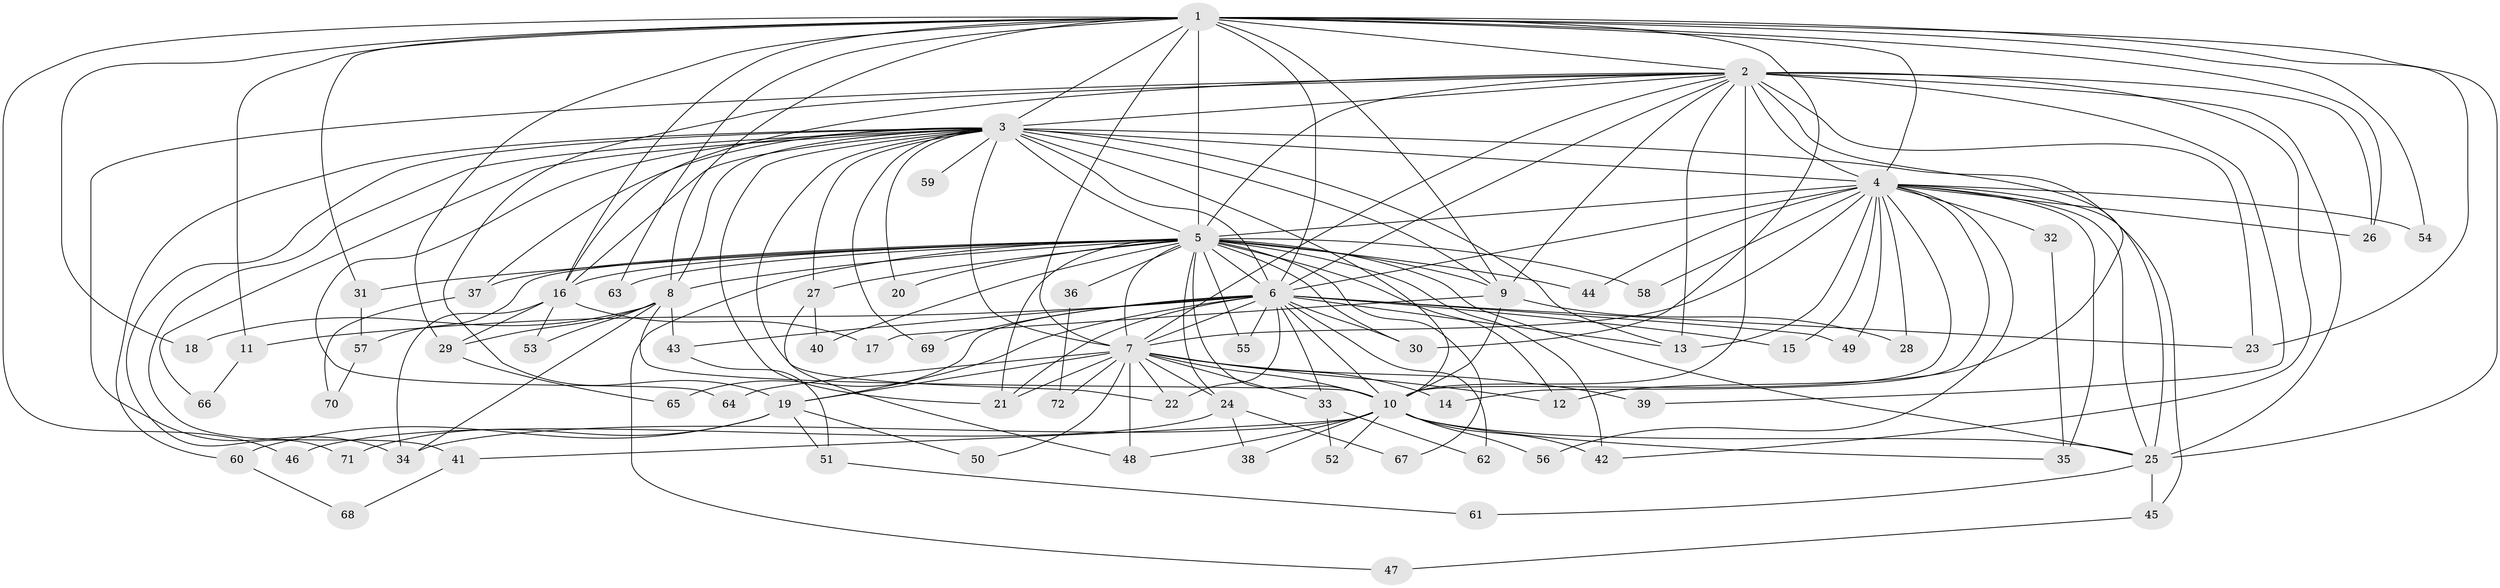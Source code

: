 // original degree distribution, {24: 0.006944444444444444, 16: 0.006944444444444444, 32: 0.006944444444444444, 27: 0.013888888888888888, 28: 0.006944444444444444, 17: 0.006944444444444444, 25: 0.006944444444444444, 23: 0.006944444444444444, 44: 0.006944444444444444, 10: 0.006944444444444444, 3: 0.2916666666666667, 4: 0.06944444444444445, 2: 0.5208333333333334, 8: 0.006944444444444444, 7: 0.013888888888888888, 5: 0.020833333333333332}
// Generated by graph-tools (version 1.1) at 2025/34/03/09/25 02:34:39]
// undirected, 72 vertices, 179 edges
graph export_dot {
graph [start="1"]
  node [color=gray90,style=filled];
  1;
  2;
  3;
  4;
  5;
  6;
  7;
  8;
  9;
  10;
  11;
  12;
  13;
  14;
  15;
  16;
  17;
  18;
  19;
  20;
  21;
  22;
  23;
  24;
  25;
  26;
  27;
  28;
  29;
  30;
  31;
  32;
  33;
  34;
  35;
  36;
  37;
  38;
  39;
  40;
  41;
  42;
  43;
  44;
  45;
  46;
  47;
  48;
  49;
  50;
  51;
  52;
  53;
  54;
  55;
  56;
  57;
  58;
  59;
  60;
  61;
  62;
  63;
  64;
  65;
  66;
  67;
  68;
  69;
  70;
  71;
  72;
  1 -- 2 [weight=4.0];
  1 -- 3 [weight=2.0];
  1 -- 4 [weight=3.0];
  1 -- 5 [weight=15.0];
  1 -- 6 [weight=3.0];
  1 -- 7 [weight=2.0];
  1 -- 8 [weight=1.0];
  1 -- 9 [weight=1.0];
  1 -- 11 [weight=2.0];
  1 -- 16 [weight=1.0];
  1 -- 18 [weight=1.0];
  1 -- 23 [weight=1.0];
  1 -- 25 [weight=2.0];
  1 -- 26 [weight=1.0];
  1 -- 29 [weight=1.0];
  1 -- 30 [weight=2.0];
  1 -- 31 [weight=1.0];
  1 -- 46 [weight=1.0];
  1 -- 54 [weight=2.0];
  1 -- 63 [weight=1.0];
  2 -- 3 [weight=3.0];
  2 -- 4 [weight=2.0];
  2 -- 5 [weight=7.0];
  2 -- 6 [weight=3.0];
  2 -- 7 [weight=2.0];
  2 -- 9 [weight=2.0];
  2 -- 10 [weight=19.0];
  2 -- 12 [weight=2.0];
  2 -- 13 [weight=1.0];
  2 -- 16 [weight=1.0];
  2 -- 19 [weight=1.0];
  2 -- 23 [weight=1.0];
  2 -- 25 [weight=1.0];
  2 -- 26 [weight=1.0];
  2 -- 34 [weight=2.0];
  2 -- 39 [weight=2.0];
  2 -- 42 [weight=1.0];
  3 -- 4 [weight=2.0];
  3 -- 5 [weight=2.0];
  3 -- 6 [weight=1.0];
  3 -- 7 [weight=2.0];
  3 -- 8 [weight=1.0];
  3 -- 9 [weight=1.0];
  3 -- 10 [weight=3.0];
  3 -- 13 [weight=1.0];
  3 -- 16 [weight=1.0];
  3 -- 20 [weight=1.0];
  3 -- 21 [weight=1.0];
  3 -- 22 [weight=1.0];
  3 -- 25 [weight=1.0];
  3 -- 27 [weight=1.0];
  3 -- 37 [weight=1.0];
  3 -- 41 [weight=1.0];
  3 -- 59 [weight=1.0];
  3 -- 60 [weight=1.0];
  3 -- 64 [weight=1.0];
  3 -- 66 [weight=1.0];
  3 -- 69 [weight=1.0];
  3 -- 71 [weight=1.0];
  4 -- 5 [weight=3.0];
  4 -- 6 [weight=1.0];
  4 -- 7 [weight=2.0];
  4 -- 10 [weight=1.0];
  4 -- 13 [weight=1.0];
  4 -- 14 [weight=1.0];
  4 -- 15 [weight=1.0];
  4 -- 25 [weight=1.0];
  4 -- 26 [weight=1.0];
  4 -- 28 [weight=1.0];
  4 -- 32 [weight=1.0];
  4 -- 35 [weight=1.0];
  4 -- 44 [weight=1.0];
  4 -- 45 [weight=1.0];
  4 -- 49 [weight=1.0];
  4 -- 54 [weight=1.0];
  4 -- 56 [weight=1.0];
  4 -- 58 [weight=1.0];
  5 -- 6 [weight=3.0];
  5 -- 7 [weight=2.0];
  5 -- 8 [weight=3.0];
  5 -- 9 [weight=1.0];
  5 -- 10 [weight=6.0];
  5 -- 12 [weight=1.0];
  5 -- 16 [weight=2.0];
  5 -- 20 [weight=1.0];
  5 -- 21 [weight=1.0];
  5 -- 24 [weight=1.0];
  5 -- 25 [weight=1.0];
  5 -- 27 [weight=1.0];
  5 -- 30 [weight=1.0];
  5 -- 31 [weight=1.0];
  5 -- 36 [weight=3.0];
  5 -- 37 [weight=1.0];
  5 -- 40 [weight=1.0];
  5 -- 42 [weight=1.0];
  5 -- 44 [weight=1.0];
  5 -- 47 [weight=1.0];
  5 -- 55 [weight=1.0];
  5 -- 57 [weight=1.0];
  5 -- 58 [weight=1.0];
  5 -- 63 [weight=1.0];
  5 -- 67 [weight=1.0];
  6 -- 7 [weight=1.0];
  6 -- 10 [weight=1.0];
  6 -- 11 [weight=1.0];
  6 -- 13 [weight=1.0];
  6 -- 15 [weight=1.0];
  6 -- 19 [weight=1.0];
  6 -- 21 [weight=1.0];
  6 -- 22 [weight=1.0];
  6 -- 23 [weight=1.0];
  6 -- 30 [weight=1.0];
  6 -- 33 [weight=1.0];
  6 -- 43 [weight=1.0];
  6 -- 49 [weight=1.0];
  6 -- 55 [weight=1.0];
  6 -- 62 [weight=1.0];
  6 -- 65 [weight=1.0];
  6 -- 69 [weight=1.0];
  7 -- 10 [weight=1.0];
  7 -- 12 [weight=1.0];
  7 -- 14 [weight=1.0];
  7 -- 19 [weight=1.0];
  7 -- 21 [weight=1.0];
  7 -- 22 [weight=1.0];
  7 -- 24 [weight=1.0];
  7 -- 33 [weight=1.0];
  7 -- 39 [weight=1.0];
  7 -- 48 [weight=1.0];
  7 -- 50 [weight=1.0];
  7 -- 64 [weight=1.0];
  7 -- 72 [weight=1.0];
  8 -- 10 [weight=2.0];
  8 -- 18 [weight=1.0];
  8 -- 29 [weight=1.0];
  8 -- 34 [weight=1.0];
  8 -- 43 [weight=1.0];
  8 -- 53 [weight=1.0];
  9 -- 10 [weight=2.0];
  9 -- 17 [weight=1.0];
  9 -- 28 [weight=1.0];
  10 -- 25 [weight=1.0];
  10 -- 34 [weight=1.0];
  10 -- 35 [weight=1.0];
  10 -- 38 [weight=1.0];
  10 -- 41 [weight=1.0];
  10 -- 42 [weight=1.0];
  10 -- 48 [weight=1.0];
  10 -- 52 [weight=1.0];
  10 -- 56 [weight=1.0];
  11 -- 66 [weight=1.0];
  16 -- 17 [weight=1.0];
  16 -- 29 [weight=1.0];
  16 -- 34 [weight=1.0];
  16 -- 53 [weight=1.0];
  19 -- 50 [weight=1.0];
  19 -- 51 [weight=1.0];
  19 -- 60 [weight=1.0];
  19 -- 71 [weight=1.0];
  24 -- 38 [weight=1.0];
  24 -- 46 [weight=1.0];
  24 -- 67 [weight=1.0];
  25 -- 45 [weight=1.0];
  25 -- 61 [weight=1.0];
  27 -- 40 [weight=1.0];
  27 -- 48 [weight=1.0];
  29 -- 65 [weight=1.0];
  31 -- 57 [weight=1.0];
  32 -- 35 [weight=1.0];
  33 -- 52 [weight=1.0];
  33 -- 62 [weight=1.0];
  36 -- 72 [weight=1.0];
  37 -- 70 [weight=1.0];
  41 -- 68 [weight=1.0];
  43 -- 51 [weight=1.0];
  45 -- 47 [weight=1.0];
  51 -- 61 [weight=1.0];
  57 -- 70 [weight=1.0];
  60 -- 68 [weight=1.0];
}
